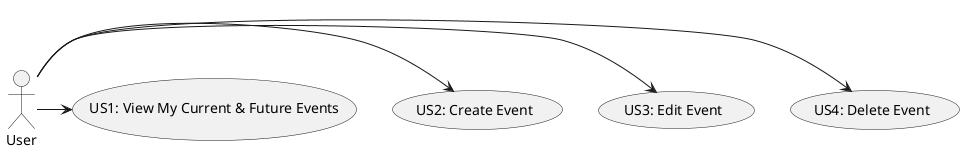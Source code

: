 @startuml us

skinparam monochrome true
skinparam shadowing false
hide footbox

User -> (US4: Delete Event)
User -> (US3: Edit Event)
User -> (US2: Create Event)
User -> (US1: View My Current & Future Events)

@enduml